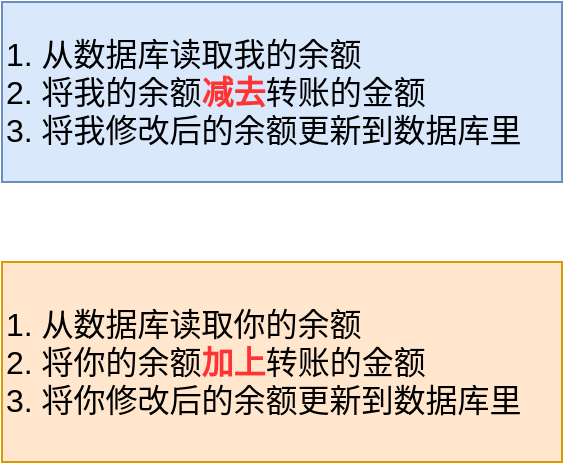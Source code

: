<mxfile version="14.9.4" type="github">
  <diagram id="N3OpVKx8d9eP4TuhIVd1" name="第 1 页">
    <mxGraphModel dx="946" dy="501" grid="1" gridSize="10" guides="1" tooltips="1" connect="1" arrows="1" fold="1" page="1" pageScale="1" pageWidth="827" pageHeight="1169" math="0" shadow="0">
      <root>
        <mxCell id="0" />
        <mxCell id="1" parent="0" />
        <mxCell id="R8__aFnJrc_CYu6mQRF9-1" value="1. 从数据库读取我的余额&lt;br style=&quot;font-size: 16px&quot;&gt;2. 将我的余额&lt;b style=&quot;font-size: 16px&quot;&gt;&lt;font color=&quot;#ff3333&quot;&gt;减去&lt;/font&gt;&lt;/b&gt;转账的金额&lt;br style=&quot;font-size: 16px&quot;&gt;3. 将我修改后的余额更新到数据库里" style="rounded=0;whiteSpace=wrap;html=1;align=left;fillColor=#dae8fc;strokeColor=#6c8ebf;fontSize=16;" vertex="1" parent="1">
          <mxGeometry x="180" y="130" width="280" height="90" as="geometry" />
        </mxCell>
        <mxCell id="R8__aFnJrc_CYu6mQRF9-2" value="1. 从数据库读取你的余额&lt;br style=&quot;font-size: 16px&quot;&gt;2. 将你的余额&lt;b&gt;&lt;font color=&quot;#ff3333&quot;&gt;加上&lt;/font&gt;&lt;/b&gt;转账的金额&lt;br style=&quot;font-size: 16px&quot;&gt;3. 将你修改后的余额更新到数据库里" style="rounded=0;whiteSpace=wrap;html=1;align=left;fillColor=#ffe6cc;strokeColor=#d79b00;fontSize=16;" vertex="1" parent="1">
          <mxGeometry x="180" y="260" width="280" height="100" as="geometry" />
        </mxCell>
      </root>
    </mxGraphModel>
  </diagram>
</mxfile>
